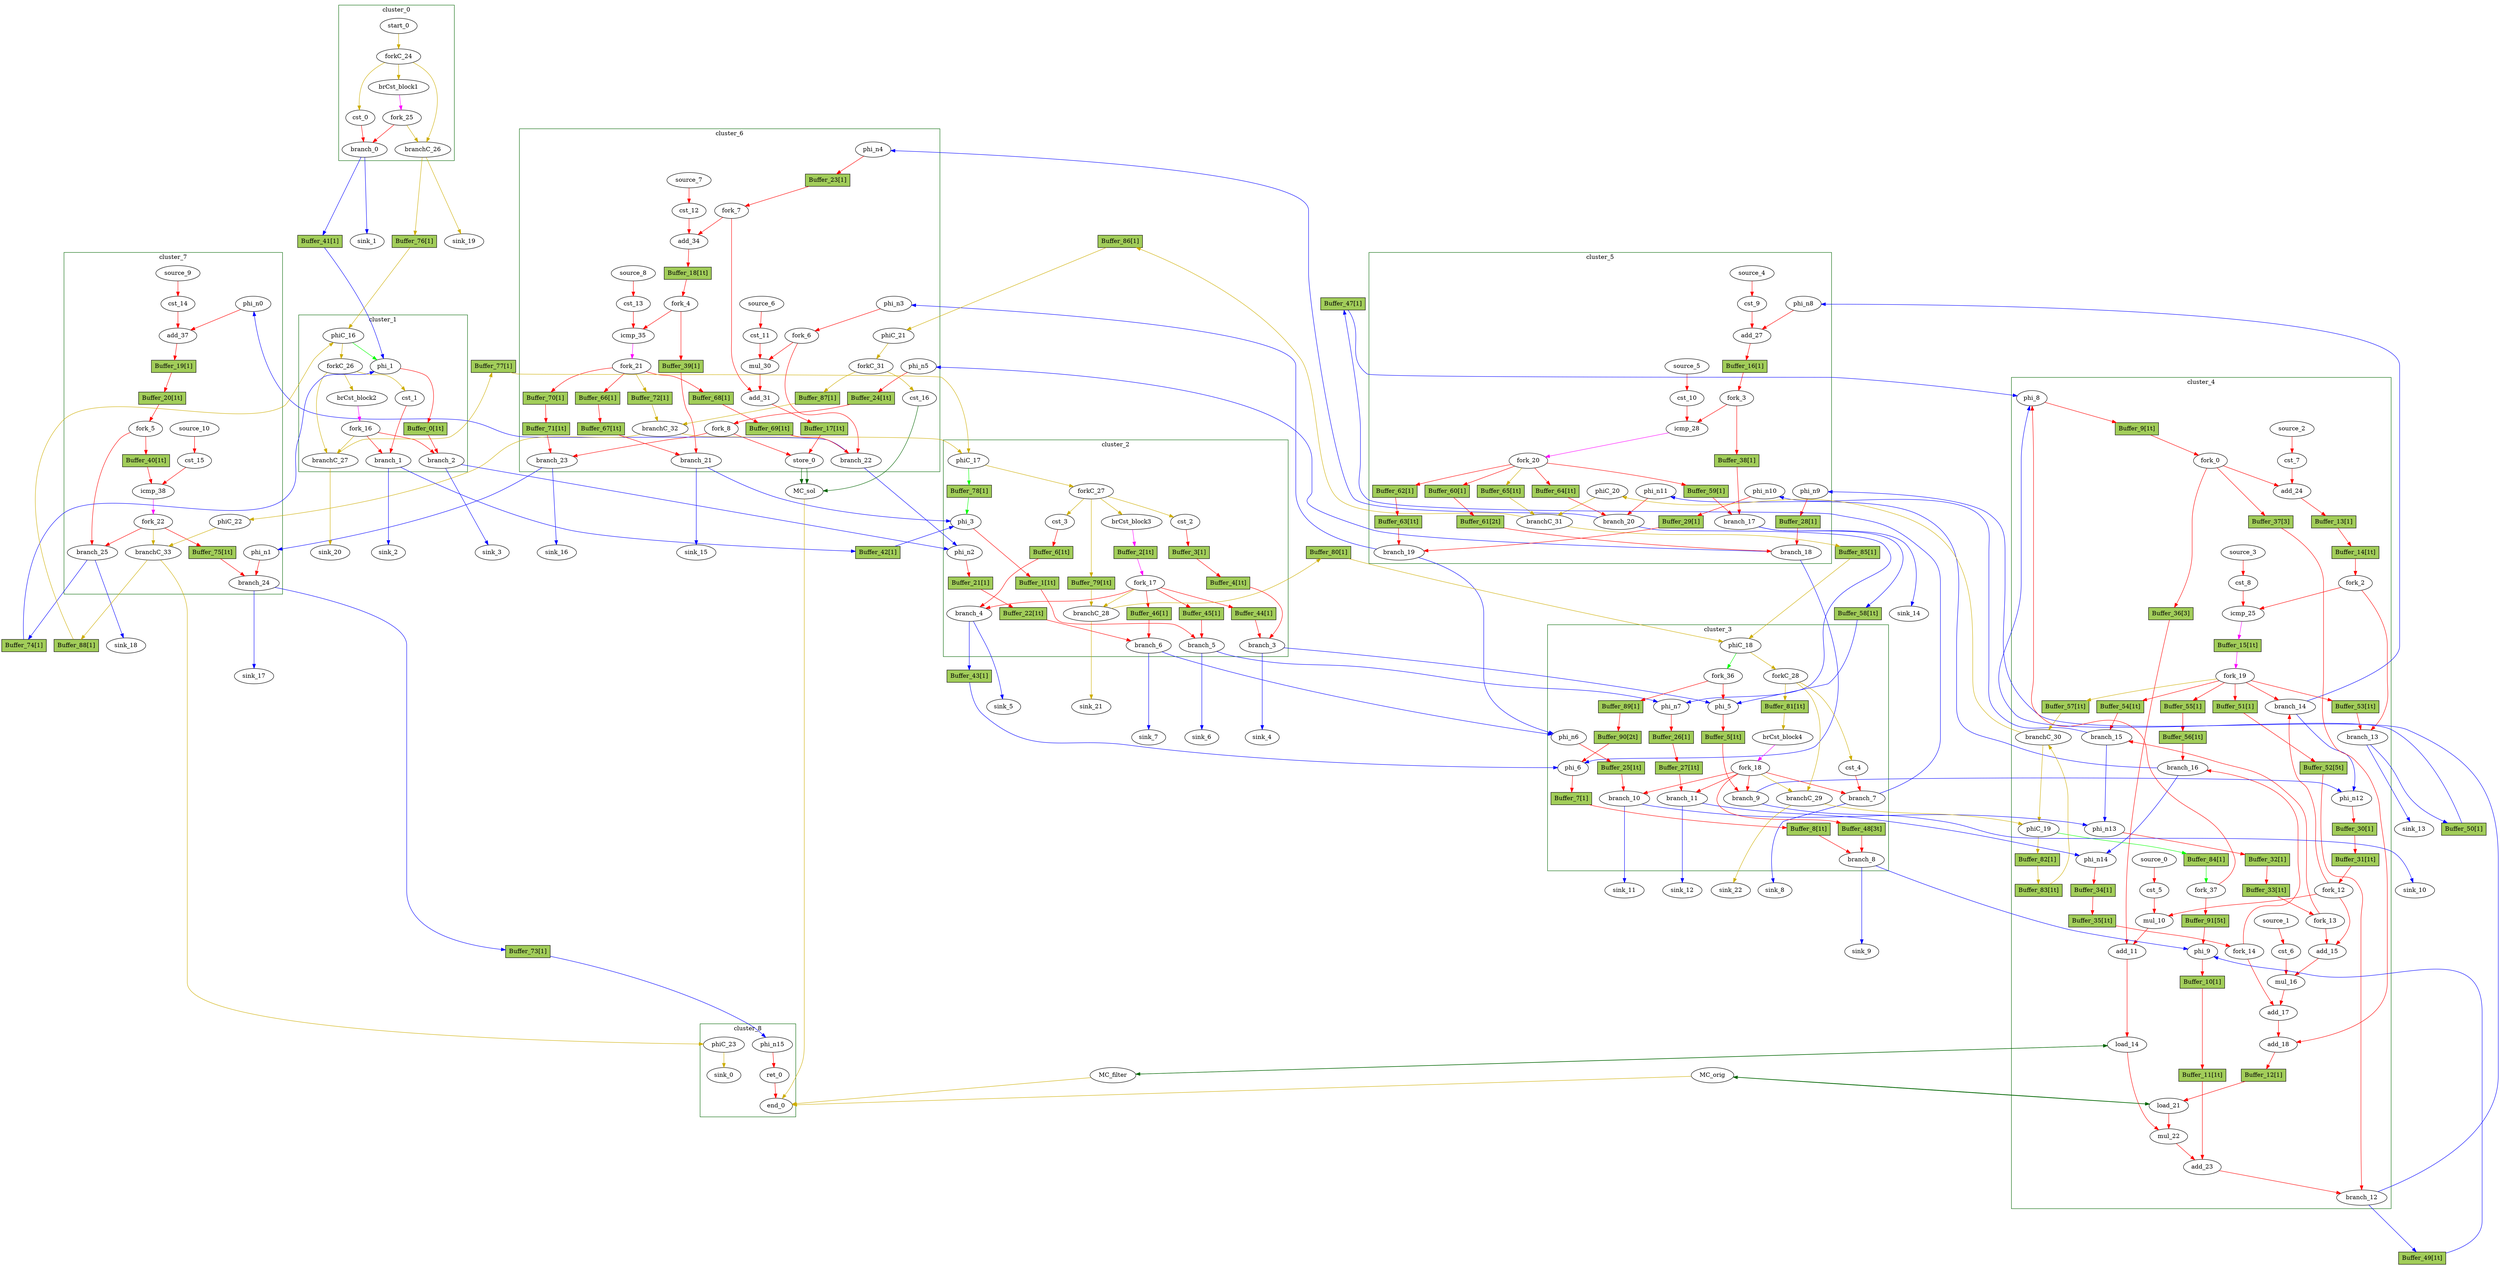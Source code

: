 Digraph G {
	splines=spline;
	subgraph cluster_cluster_4 {
	color = "darkgreen";
label = "cluster_4";
		"phi_8" [type="Mux", in="in1?:1 in2:3 in3:3 ", out="out1:3", bbID=5, delay=1.397];
		"phi_9" [type="Mux", in="in1?:1 in2:32 in3:32 ", out="out1:32", bbID=5, delay=1.397];
		"cst_5" [type="Constant", in="in1:2", out="out1:2", bbID=5, value="0x00000003"];
		"mul_10" [type="Operator", in="in1:5 in2:5 ", out="out1:5 ", bbID=5, II=1, delay=0.0, latency=4, op="mul_op"];
		"add_11" [type="Operator", in="in1:6 in2:6 ", out="out1:6 ", bbID=5, II=1, delay=2.287, latency=0, op="add_op"];
		"load_14" [type="Operator", in="in1:32 in2:6 ", out="out1:32 out2:6 ", bbID=5, II=1, delay=1.412, latency=2, op="mc_load_op", portId=0];
		"add_15" [type="Operator", in="in1:6 in2:6 ", out="out1:6 ", bbID=5, II=1, delay=2.287, latency=0, op="add_op"];
		"cst_6" [type="Constant", in="in1:5", out="out1:5", bbID=5, value="0x0000001E"];
		"mul_16" [type="Operator", in="in1:11 in2:11 ", out="out1:11 ", bbID=5, II=1, delay=0.0, latency=4, op="mul_op"];
		"add_17" [type="Operator", in="in1:12 in2:12 ", out="out1:12 ", bbID=5, II=1, delay=2.287, latency=0, op="add_op"];
		"add_18" [type="Operator", in="in1:13 in2:13 ", out="out1:13 ", bbID=5, II=1, delay=2.287, latency=0, op="add_op"];
		"load_21" [type="Operator", in="in1:32 in2:13 ", out="out1:32 out2:13 ", bbID=5, II=1, delay=1.412, latency=2, op="mc_load_op", portId=0];
		"mul_22" [type="Operator", in="in1:32 in2:32 ", out="out1:32 ", bbID=5, II=1, delay=0.0, latency=4, op="mul_op"];
		"add_23" [type="Operator", in="in1:32 in2:32 ", out="out1:32 ", bbID=5, II=1, delay=2.287, latency=0, op="add_op"];
		"cst_7" [type="Constant", in="in1:1", out="out1:1", bbID=5, value="0x00000001"];
		"add_24" [type="Operator", in="in1:3 in2:3 ", out="out1:3 ", bbID=5, II=1, delay=2.287, latency=0, op="add_op"];
		"cst_8" [type="Constant", in="in1:2", out="out1:2", bbID=5, value="0x00000003"];
		"icmp_25" [type="Operator", in="in1:3 in2:3 ", out="out1:1 ", bbID=5, II=1, delay=1.907, latency=0, op="icmp_ult_op"];
		"phi_n12" [type="Merge", in="in1:3 in2:3 ", out="out1:3", bbID=5, delay=1.397];
		"phi_n13" [type="Merge", in="in1:5 in2:5 ", out="out1:5", bbID=5, delay=1.397];
		"phi_n14" [type="Merge", in="in1:5 in2:5 ", out="out1:5", bbID=5, delay=1.397];
		"fork_0" [type="Fork", in="in1:3", out="out1:3 out2:3 out3:3 ", bbID=5];
		"fork_2" [type="Fork", in="in1:3", out="out1:3 out2:3 ", bbID=5];
		"fork_12" [type="Fork", in="in1:3", out="out1:3 out2:3 out3:3 ", bbID=5];
		"fork_13" [type="Fork", in="in1:5", out="out1:5 out2:5 ", bbID=5];
		"fork_14" [type="Fork", in="in1:5", out="out1:5 out2:5 ", bbID=5];
		"branch_12" [type="Branch", in="in1:32 in2?:1", out="out1+:32 out2-:32", bbID=5];
		"branch_13" [type="Branch", in="in1:3 in2?:1", out="out1+:3 out2-:3", bbID=5];
		"branch_14" [type="Branch", in="in1:3 in2?:1", out="out1+:3 out2-:3", bbID=5];
		"branch_15" [type="Branch", in="in1:5 in2?:1", out="out1+:5 out2-:5", bbID=5];
		"branch_16" [type="Branch", in="in1:5 in2?:1", out="out1+:5 out2-:5", bbID=5];
		"fork_19" [type="Fork", in="in1:1", out="out1:1 out2:1 out3:1 out4:1 out5:1 out6:1 ", bbID=5];
		"phiC_19" [type="CntrlMerge", in="in1:0 in2:0 ", out="out1:0 out2?:1", bbID=5, delay=0.0];
		"branchC_30" [type="Branch", in="in1:0 in2?:1", out="out1+:0 out2-:0", bbID=5];
		"source_0" [type="Source", out="out1:2", bbID=5];
		"source_1" [type="Source", out="out1:5", bbID=5];
		"source_2" [type="Source", out="out1:1", bbID=5];
		"source_3" [type="Source", out="out1:2", bbID=5];
		"fork_37" [type="Fork", in="in1:1", out="out1:1 out2:1 ", bbID=5];
		"Buffer_9" [type="Buffer", in="in1:32", out="out1:32", bbID=3, slots=1, transparent=true, label="Buffer_9[1t]", shape="box", style="filled", fillcolor="darkolivegreen3", height=0.4];
		"Buffer_10" [type="Buffer", in="in1:32", out="out1:32", bbID=3, slots=1, transparent=false, label="Buffer_10[1]", shape="box", style="filled", fillcolor="darkolivegreen3", height=0.4];
		"Buffer_11" [type="Buffer", in="in1:32", out="out1:32", bbID=3, slots=1, transparent=true, label="Buffer_11[1t]", shape="box", style="filled", fillcolor="darkolivegreen3", height=0.4];
		"Buffer_12" [type="Buffer", in="in1:32", out="out1:32", bbID=3, slots=1, transparent=false, label="Buffer_12[1]", shape="box", style="filled", fillcolor="darkolivegreen3", height=0.4];
		"Buffer_13" [type="Buffer", in="in1:32", out="out1:32", bbID=3, slots=1, transparent=false, label="Buffer_13[1]", shape="box", style="filled", fillcolor="darkolivegreen3", height=0.4];
		"Buffer_14" [type="Buffer", in="in1:32", out="out1:32", bbID=3, slots=1, transparent=true, label="Buffer_14[1t]", shape="box", style="filled", fillcolor="darkolivegreen3", height=0.4];
		"Buffer_15" [type="Buffer", in="in1:32", out="out1:32", bbID=3, slots=1, transparent=true, label="Buffer_15[1t]", shape="box", style="filled", fillcolor="darkolivegreen3", height=0.4];
		"Buffer_30" [type="Buffer", in="in1:32", out="out1:32", bbID=3, slots=1, transparent=false, label="Buffer_30[1]", shape="box", style="filled", fillcolor="darkolivegreen3", height=0.4];
		"Buffer_31" [type="Buffer", in="in1:32", out="out1:32", bbID=3, slots=1, transparent=true, label="Buffer_31[1t]", shape="box", style="filled", fillcolor="darkolivegreen3", height=0.4];
		"Buffer_32" [type="Buffer", in="in1:32", out="out1:32", bbID=3, slots=1, transparent=false, label="Buffer_32[1]", shape="box", style="filled", fillcolor="darkolivegreen3", height=0.4];
		"Buffer_33" [type="Buffer", in="in1:32", out="out1:32", bbID=3, slots=1, transparent=true, label="Buffer_33[1t]", shape="box", style="filled", fillcolor="darkolivegreen3", height=0.4];
		"Buffer_34" [type="Buffer", in="in1:32", out="out1:32", bbID=3, slots=1, transparent=false, label="Buffer_34[1]", shape="box", style="filled", fillcolor="darkolivegreen3", height=0.4];
		"Buffer_35" [type="Buffer", in="in1:32", out="out1:32", bbID=3, slots=1, transparent=true, label="Buffer_35[1t]", shape="box", style="filled", fillcolor="darkolivegreen3", height=0.4];
		"Buffer_36" [type="Buffer", in="in1:32", out="out1:32", bbID=3, slots=3, transparent=false, label="Buffer_36[3]", shape="box", style="filled", fillcolor="darkolivegreen3", height=0.4];
		"Buffer_37" [type="Buffer", in="in1:32", out="out1:32", bbID=3, slots=3, transparent=false, label="Buffer_37[3]", shape="box", style="filled", fillcolor="darkolivegreen3", height=0.4];
		"Buffer_51" [type="Buffer", in="in1:32", out="out1:32", bbID=3, slots=1, transparent=false, label="Buffer_51[1]", shape="box", style="filled", fillcolor="darkolivegreen3", height=0.4];
		"Buffer_52" [type="Buffer", in="in1:32", out="out1:32", bbID=3, slots=5, transparent=true, label="Buffer_52[5t]", shape="box", style="filled", fillcolor="darkolivegreen3", height=0.4];
		"Buffer_53" [type="Buffer", in="in1:32", out="out1:32", bbID=3, slots=1, transparent=true, label="Buffer_53[1t]", shape="box", style="filled", fillcolor="darkolivegreen3", height=0.4];
		"Buffer_54" [type="Buffer", in="in1:32", out="out1:32", bbID=3, slots=1, transparent=true, label="Buffer_54[1t]", shape="box", style="filled", fillcolor="darkolivegreen3", height=0.4];
		"Buffer_55" [type="Buffer", in="in1:32", out="out1:32", bbID=3, slots=1, transparent=false, label="Buffer_55[1]", shape="box", style="filled", fillcolor="darkolivegreen3", height=0.4];
		"Buffer_56" [type="Buffer", in="in1:32", out="out1:32", bbID=3, slots=1, transparent=true, label="Buffer_56[1t]", shape="box", style="filled", fillcolor="darkolivegreen3", height=0.4];
		"Buffer_57" [type="Buffer", in="in1:32", out="out1:32", bbID=3, slots=1, transparent=true, label="Buffer_57[1t]", shape="box", style="filled", fillcolor="darkolivegreen3", height=0.4];
		"Buffer_82" [type="Buffer", in="in1:32", out="out1:32", bbID=3, slots=1, transparent=false, label="Buffer_82[1]", shape="box", style="filled", fillcolor="darkolivegreen3", height=0.4];
		"Buffer_83" [type="Buffer", in="in1:32", out="out1:32", bbID=3, slots=1, transparent=true, label="Buffer_83[1t]", shape="box", style="filled", fillcolor="darkolivegreen3", height=0.4];
		"Buffer_84" [type="Buffer", in="in1:32", out="out1:32", bbID=3, slots=1, transparent=false, label="Buffer_84[1]", shape="box", style="filled", fillcolor="darkolivegreen3", height=0.4];
		"Buffer_91" [type="Buffer", in="in1:32", out="out1:32", bbID=3, slots=5, transparent=true, label="Buffer_91[5t]", shape="box", style="filled", fillcolor="darkolivegreen3", height=0.4];
	}
	subgraph cluster_cluster_6 {
	color = "darkgreen";
label = "cluster_6";
		"cst_11" [type="Constant", in="in1:5", out="out1:5", bbID=7, value="0x0000001E"];
		"mul_30" [type="Operator", in="in1:10 in2:10 ", out="out1:10 ", bbID=7, II=1, delay=0.0, latency=4, op="mul_op"];
		"add_31" [type="Operator", in="in1:11 in2:11 ", out="out1:11 ", bbID=7, II=1, delay=2.287, latency=0, op="add_op"];
		"store_0" [type="Operator", in="in1:32 in2:11 ", out="out1:32 out2:11 ", bbID=7, II=1, delay=0.672, latency=0, op="mc_store_op", portId=0];
		"cst_12" [type="Constant", in="in1:1", out="out1:1", bbID=7, value="0x00000001"];
		"add_34" [type="Operator", in="in1:5 in2:5 ", out="out1:5 ", bbID=7, II=1, delay=2.287, latency=0, op="add_op"];
		"cst_13" [type="Constant", in="in1:5", out="out1:5", bbID=7, value="0x0000001C"];
		"icmp_35" [type="Operator", in="in1:5 in2:5 ", out="out1:1 ", bbID=7, II=1, delay=1.907, latency=0, op="icmp_ult_op"];
		"phi_n3" [type="Merge", in="in1:5 ", out="out1:5", bbID=7, delay=0.0];
		"phi_n4" [type="Merge", in="in1:5 ", out="out1:5", bbID=7, delay=0.0];
		"phi_n5" [type="Merge", in="in1:32 ", out="out1:32", bbID=7, delay=0.0];
		"fork_4" [type="Fork", in="in1:5", out="out1:5 out2:5 ", bbID=7];
		"fork_6" [type="Fork", in="in1:5", out="out1:5 out2:5 ", bbID=7];
		"fork_7" [type="Fork", in="in1:5", out="out1:5 out2:5 ", bbID=7];
		"fork_8" [type="Fork", in="in1:32", out="out1:32 out2:32 ", bbID=7];
		"branch_21" [type="Branch", in="in1:5 in2?:1", out="out1+:5 out2-:5", bbID=7];
		"branch_22" [type="Branch", in="in1:5 in2?:1", out="out1+:5 out2-:5", bbID=7];
		"branch_23" [type="Branch", in="in1:32 in2?:1", out="out1+:32 out2-:32", bbID=7];
		"fork_21" [type="Fork", in="in1:1", out="out1:1 out2:1 out3:1 out4:1 ", bbID=7];
		"cst_16" [type="Constant", in="in1:1", out="out1:1", bbID=7, value="0x00000001"];
		"phiC_21" [type="Merge", in="in1:0 ", out="out1:0", bbID=7, delay=0.0];
		"forkC_31" [type="Fork", in="in1:0", out="out1:0 out2:0 ", bbID=7];
		"branchC_32" [type="Branch", in="in1:0 in2?:1", out="out1+:0 out2-:0", bbID=7];
		"source_6" [type="Source", out="out1:5", bbID=7];
		"source_7" [type="Source", out="out1:1", bbID=7];
		"source_8" [type="Source", out="out1:5", bbID=7];
		"Buffer_17" [type="Buffer", in="in1:32", out="out1:32", bbID=3, slots=1, transparent=true, label="Buffer_17[1t]", shape="box", style="filled", fillcolor="darkolivegreen3", height=0.4];
		"Buffer_18" [type="Buffer", in="in1:32", out="out1:32", bbID=3, slots=1, transparent=true, label="Buffer_18[1t]", shape="box", style="filled", fillcolor="darkolivegreen3", height=0.4];
		"Buffer_23" [type="Buffer", in="in1:32", out="out1:32", bbID=3, slots=1, transparent=false, label="Buffer_23[1]", shape="box", style="filled", fillcolor="darkolivegreen3", height=0.4];
		"Buffer_24" [type="Buffer", in="in1:32", out="out1:32", bbID=3, slots=1, transparent=true, label="Buffer_24[1t]", shape="box", style="filled", fillcolor="darkolivegreen3", height=0.4];
		"Buffer_39" [type="Buffer", in="in1:32", out="out1:32", bbID=3, slots=1, transparent=false, label="Buffer_39[1]", shape="box", style="filled", fillcolor="darkolivegreen3", height=0.4];
		"Buffer_66" [type="Buffer", in="in1:32", out="out1:32", bbID=3, slots=1, transparent=false, label="Buffer_66[1]", shape="box", style="filled", fillcolor="darkolivegreen3", height=0.4];
		"Buffer_67" [type="Buffer", in="in1:32", out="out1:32", bbID=3, slots=1, transparent=true, label="Buffer_67[1t]", shape="box", style="filled", fillcolor="darkolivegreen3", height=0.4];
		"Buffer_68" [type="Buffer", in="in1:32", out="out1:32", bbID=3, slots=1, transparent=false, label="Buffer_68[1]", shape="box", style="filled", fillcolor="darkolivegreen3", height=0.4];
		"Buffer_69" [type="Buffer", in="in1:32", out="out1:32", bbID=3, slots=1, transparent=true, label="Buffer_69[1t]", shape="box", style="filled", fillcolor="darkolivegreen3", height=0.4];
		"Buffer_70" [type="Buffer", in="in1:32", out="out1:32", bbID=3, slots=1, transparent=false, label="Buffer_70[1]", shape="box", style="filled", fillcolor="darkolivegreen3", height=0.4];
		"Buffer_71" [type="Buffer", in="in1:32", out="out1:32", bbID=3, slots=1, transparent=true, label="Buffer_71[1t]", shape="box", style="filled", fillcolor="darkolivegreen3", height=0.4];
		"Buffer_72" [type="Buffer", in="in1:32", out="out1:32", bbID=3, slots=1, transparent=false, label="Buffer_72[1]", shape="box", style="filled", fillcolor="darkolivegreen3", height=0.4];
		"Buffer_87" [type="Buffer", in="in1:32", out="out1:32", bbID=3, slots=1, transparent=false, label="Buffer_87[1]", shape="box", style="filled", fillcolor="darkolivegreen3", height=0.4];
	}
	subgraph cluster_cluster_7 {
	color = "darkgreen";
label = "cluster_7";
		"cst_14" [type="Constant", in="in1:1", out="out1:1", bbID=8, value="0x00000001"];
		"add_37" [type="Operator", in="in1:5 in2:5 ", out="out1:5 ", bbID=8, II=1, delay=2.287, latency=0, op="add_op"];
		"cst_15" [type="Constant", in="in1:5", out="out1:5", bbID=8, value="0x0000001C"];
		"icmp_38" [type="Operator", in="in1:5 in2:5 ", out="out1:1 ", bbID=8, II=1, delay=1.907, latency=0, op="icmp_ult_op"];
		"phi_n0" [type="Merge", in="in1:5 ", out="out1:5", bbID=8, delay=0.0];
		"phi_n1" [type="Merge", in="in1:32 ", out="out1:32", bbID=8, delay=0.0];
		"fork_5" [type="Fork", in="in1:5", out="out1:5 out2:5 ", bbID=8];
		"branch_24" [type="Branch", in="in1:32 in2?:1", out="out1+:32 out2-:32", bbID=8];
		"branch_25" [type="Branch", in="in1:5 in2?:1", out="out1+:5 out2-:5", bbID=8];
		"fork_22" [type="Fork", in="in1:1", out="out1:1 out2:1 out3:1 ", bbID=8];
		"phiC_22" [type="Merge", in="in1:0 ", out="out1:0", bbID=8, delay=0.0];
		"branchC_33" [type="Branch", in="in1:0 in2?:1", out="out1+:0 out2-:0", bbID=8];
		"source_9" [type="Source", out="out1:1", bbID=8];
		"source_10" [type="Source", out="out1:5", bbID=8];
		"Buffer_19" [type="Buffer", in="in1:32", out="out1:32", bbID=3, slots=1, transparent=false, label="Buffer_19[1]", shape="box", style="filled", fillcolor="darkolivegreen3", height=0.4];
		"Buffer_20" [type="Buffer", in="in1:32", out="out1:32", bbID=3, slots=1, transparent=true, label="Buffer_20[1t]", shape="box", style="filled", fillcolor="darkolivegreen3", height=0.4];
		"Buffer_40" [type="Buffer", in="in1:32", out="out1:32", bbID=3, slots=1, transparent=true, label="Buffer_40[1t]", shape="box", style="filled", fillcolor="darkolivegreen3", height=0.4];
		"Buffer_75" [type="Buffer", in="in1:32", out="out1:32", bbID=3, slots=1, transparent=true, label="Buffer_75[1t]", shape="box", style="filled", fillcolor="darkolivegreen3", height=0.4];
	}
	subgraph cluster_cluster_0 {
	color = "darkgreen";
label = "cluster_0";
		"brCst_block1" [type="Constant", in="in1:1", out="out1:1", bbID=1, value="0x1"];
		"cst_0" [type="Constant", in="in1:1", out="out1:1", bbID=1, value="0x00000000"];
		"branch_0" [type="Branch", in="in1:1 in2?:1", out="out1+:1 out2-:1", bbID=1];
		"start_0" [type="Entry", in="in1:0", out="out1:0", bbID=1, control="true"];
		"forkC_24" [type="Fork", in="in1:0", out="out1:0 out2:0 out3:0 ", bbID=1];
		"branchC_26" [type="Branch", in="in1:0 in2?:1", out="out1+:0 out2-:0", bbID=1];
		"fork_25" [type="Fork", in="in1:1", out="out1:1 out2:1 ", bbID=1];
	}
	subgraph cluster_cluster_8 {
	color = "darkgreen";
label = "cluster_8";
		"ret_0" [type="Operator", in="in1:32 ", out="out1:32 ", bbID=9, II=1, delay=0.0, latency=0, op="ret_op"];
		"phi_n15" [type="Merge", in="in1:32 ", out="out1:32", bbID=9, delay=0.0];
		"end_0" [type="Exit", in="in1:0*e in2:0*e in3:0*e in4:32 ", out="out1:32", bbID=0];
		"phiC_23" [type="Merge", in="in1:0 ", out="out1:0", bbID=9, delay=0.0];
		"sink_0" [type="Sink", in="in1:0", bbID=0];
	}
	subgraph cluster_cluster_2 {
	color = "darkgreen";
label = "cluster_2";
		"phi_3" [type="Mux", in="in1?:1 in2:5 in3:5 ", out="out1:5", bbID=3, delay=1.397];
		"brCst_block3" [type="Constant", in="in1:1", out="out1:1", bbID=3, value="0x1"];
		"cst_2" [type="Constant", in="in1:1", out="out1:1", bbID=3, value="0x00000000"];
		"cst_3" [type="Constant", in="in1:1", out="out1:1", bbID=3, value="0x00000000"];
		"phi_n2" [type="Merge", in="in1:5 in2:5 ", out="out1:5", bbID=3, delay=1.397];
		"branch_3" [type="Branch", in="in1:1 in2?:1", out="out1+:1 out2-:1", bbID=3];
		"branch_4" [type="Branch", in="in1:1 in2?:1", out="out1+:1 out2-:1", bbID=3];
		"branch_5" [type="Branch", in="in1:5 in2?:1", out="out1+:5 out2-:5", bbID=3];
		"branch_6" [type="Branch", in="in1:5 in2?:1", out="out1+:5 out2-:5", bbID=3];
		"fork_17" [type="Fork", in="in1:1", out="out1:1 out2:1 out3:1 out4:1 out5:1 ", bbID=3];
		"phiC_17" [type="CntrlMerge", in="in1:0 in2:0 ", out="out1:0 out2?:1", bbID=3, delay=0.0];
		"forkC_27" [type="Fork", in="in1:0", out="out1:0 out2:0 out3:0 out4:0 ", bbID=3];
		"branchC_28" [type="Branch", in="in1:0 in2?:1", out="out1+:0 out2-:0", bbID=3];
		"Buffer_1" [type="Buffer", in="in1:32", out="out1:32", bbID=3, slots=1, transparent=true, label="Buffer_1[1t]", shape="box", style="filled", fillcolor="darkolivegreen3", height=0.4];
		"Buffer_2" [type="Buffer", in="in1:32", out="out1:32", bbID=3, slots=1, transparent=true, label="Buffer_2[1t]", shape="box", style="filled", fillcolor="darkolivegreen3", height=0.4];
		"Buffer_3" [type="Buffer", in="in1:32", out="out1:32", bbID=3, slots=1, transparent=false, label="Buffer_3[1]", shape="box", style="filled", fillcolor="darkolivegreen3", height=0.4];
		"Buffer_4" [type="Buffer", in="in1:32", out="out1:32", bbID=3, slots=1, transparent=true, label="Buffer_4[1t]", shape="box", style="filled", fillcolor="darkolivegreen3", height=0.4];
		"Buffer_6" [type="Buffer", in="in1:32", out="out1:32", bbID=3, slots=1, transparent=true, label="Buffer_6[1t]", shape="box", style="filled", fillcolor="darkolivegreen3", height=0.4];
		"Buffer_21" [type="Buffer", in="in1:32", out="out1:32", bbID=3, slots=1, transparent=false, label="Buffer_21[1]", shape="box", style="filled", fillcolor="darkolivegreen3", height=0.4];
		"Buffer_22" [type="Buffer", in="in1:32", out="out1:32", bbID=3, slots=1, transparent=true, label="Buffer_22[1t]", shape="box", style="filled", fillcolor="darkolivegreen3", height=0.4];
		"Buffer_44" [type="Buffer", in="in1:32", out="out1:32", bbID=3, slots=1, transparent=false, label="Buffer_44[1]", shape="box", style="filled", fillcolor="darkolivegreen3", height=0.4];
		"Buffer_45" [type="Buffer", in="in1:32", out="out1:32", bbID=3, slots=1, transparent=false, label="Buffer_45[1]", shape="box", style="filled", fillcolor="darkolivegreen3", height=0.4];
		"Buffer_46" [type="Buffer", in="in1:32", out="out1:32", bbID=3, slots=1, transparent=false, label="Buffer_46[1]", shape="box", style="filled", fillcolor="darkolivegreen3", height=0.4];
		"Buffer_78" [type="Buffer", in="in1:32", out="out1:32", bbID=3, slots=1, transparent=false, label="Buffer_78[1]", shape="box", style="filled", fillcolor="darkolivegreen3", height=0.4];
		"Buffer_79" [type="Buffer", in="in1:32", out="out1:32", bbID=3, slots=1, transparent=true, label="Buffer_79[1t]", shape="box", style="filled", fillcolor="darkolivegreen3", height=0.4];
	}
	subgraph cluster_cluster_1 {
	color = "darkgreen";
label = "cluster_1";
		"phi_1" [type="Mux", in="in1?:1 in2:5 in3:5 ", out="out1:5", bbID=2, delay=1.397];
		"brCst_block2" [type="Constant", in="in1:1", out="out1:1", bbID=2, value="0x1"];
		"cst_1" [type="Constant", in="in1:1", out="out1:1", bbID=2, value="0x00000000"];
		"branch_1" [type="Branch", in="in1:1 in2?:1", out="out1+:1 out2-:1", bbID=2];
		"branch_2" [type="Branch", in="in1:5 in2?:1", out="out1+:5 out2-:5", bbID=2];
		"fork_16" [type="Fork", in="in1:1", out="out1:1 out2:1 out3:1 ", bbID=2];
		"phiC_16" [type="CntrlMerge", in="in1:0 in2:0 ", out="out1:0 out2?:1", bbID=2, delay=0.0];
		"forkC_26" [type="Fork", in="in1:0", out="out1:0 out2:0 out3:0 ", bbID=2];
		"branchC_27" [type="Branch", in="in1:0 in2?:1", out="out1+:0 out2-:0", bbID=2];
		"Buffer_0" [type="Buffer", in="in1:32", out="out1:32", bbID=3, slots=1, transparent=true, label="Buffer_0[1t]", shape="box", style="filled", fillcolor="darkolivegreen3", height=0.4];
	}
	subgraph cluster_cluster_5 {
	color = "darkgreen";
label = "cluster_5";
		"cst_9" [type="Constant", in="in1:1", out="out1:1", bbID=6, value="0x00000001"];
		"add_27" [type="Operator", in="in1:3 in2:3 ", out="out1:3 ", bbID=6, II=1, delay=2.287, latency=0, op="add_op"];
		"cst_10" [type="Constant", in="in1:2", out="out1:2", bbID=6, value="0x00000003"];
		"icmp_28" [type="Operator", in="in1:3 in2:3 ", out="out1:1 ", bbID=6, II=1, delay=1.907, latency=0, op="icmp_ult_op"];
		"phi_n8" [type="Merge", in="in1:3 ", out="out1:3", bbID=6, delay=0.0];
		"phi_n9" [type="Merge", in="in1:32 ", out="out1:32", bbID=6, delay=0.0];
		"phi_n10" [type="Merge", in="in1:5 ", out="out1:5", bbID=6, delay=0.0];
		"phi_n11" [type="Merge", in="in1:5 ", out="out1:5", bbID=6, delay=0.0];
		"fork_3" [type="Fork", in="in1:3", out="out1:3 out2:3 ", bbID=6];
		"branch_17" [type="Branch", in="in1:3 in2?:1", out="out1+:3 out2-:3", bbID=6];
		"branch_18" [type="Branch", in="in1:32 in2?:1", out="out1+:32 out2-:32", bbID=6];
		"branch_19" [type="Branch", in="in1:5 in2?:1", out="out1+:5 out2-:5", bbID=6];
		"branch_20" [type="Branch", in="in1:5 in2?:1", out="out1+:5 out2-:5", bbID=6];
		"fork_20" [type="Fork", in="in1:1", out="out1:1 out2:1 out3:1 out4:1 out5:1 ", bbID=6];
		"phiC_20" [type="Merge", in="in1:0 ", out="out1:0", bbID=6, delay=0.0];
		"branchC_31" [type="Branch", in="in1:0 in2?:1", out="out1+:0 out2-:0", bbID=6];
		"source_4" [type="Source", out="out1:1", bbID=6];
		"source_5" [type="Source", out="out1:2", bbID=6];
		"Buffer_16" [type="Buffer", in="in1:32", out="out1:32", bbID=3, slots=1, transparent=false, label="Buffer_16[1]", shape="box", style="filled", fillcolor="darkolivegreen3", height=0.4];
		"Buffer_28" [type="Buffer", in="in1:32", out="out1:32", bbID=3, slots=1, transparent=false, label="Buffer_28[1]", shape="box", style="filled", fillcolor="darkolivegreen3", height=0.4];
		"Buffer_29" [type="Buffer", in="in1:32", out="out1:32", bbID=3, slots=1, transparent=false, label="Buffer_29[1]", shape="box", style="filled", fillcolor="darkolivegreen3", height=0.4];
		"Buffer_38" [type="Buffer", in="in1:32", out="out1:32", bbID=3, slots=1, transparent=false, label="Buffer_38[1]", shape="box", style="filled", fillcolor="darkolivegreen3", height=0.4];
		"Buffer_59" [type="Buffer", in="in1:32", out="out1:32", bbID=3, slots=1, transparent=false, label="Buffer_59[1]", shape="box", style="filled", fillcolor="darkolivegreen3", height=0.4];
		"Buffer_60" [type="Buffer", in="in1:32", out="out1:32", bbID=3, slots=1, transparent=false, label="Buffer_60[1]", shape="box", style="filled", fillcolor="darkolivegreen3", height=0.4];
		"Buffer_61" [type="Buffer", in="in1:32", out="out1:32", bbID=3, slots=2, transparent=true, label="Buffer_61[2t]", shape="box", style="filled", fillcolor="darkolivegreen3", height=0.4];
		"Buffer_62" [type="Buffer", in="in1:32", out="out1:32", bbID=3, slots=1, transparent=false, label="Buffer_62[1]", shape="box", style="filled", fillcolor="darkolivegreen3", height=0.4];
		"Buffer_63" [type="Buffer", in="in1:32", out="out1:32", bbID=3, slots=1, transparent=true, label="Buffer_63[1t]", shape="box", style="filled", fillcolor="darkolivegreen3", height=0.4];
		"Buffer_64" [type="Buffer", in="in1:32", out="out1:32", bbID=3, slots=1, transparent=true, label="Buffer_64[1t]", shape="box", style="filled", fillcolor="darkolivegreen3", height=0.4];
		"Buffer_65" [type="Buffer", in="in1:32", out="out1:32", bbID=3, slots=1, transparent=true, label="Buffer_65[1t]", shape="box", style="filled", fillcolor="darkolivegreen3", height=0.4];
	}
	subgraph cluster_cluster_3 {
	color = "darkgreen";
label = "cluster_3";
		"phi_5" [type="Mux", in="in1?:1 in2:3 in3:3 ", out="out1:3", bbID=4, delay=1.397];
		"phi_6" [type="Mux", in="in1?:1 in2:32 in3:32 ", out="out1:32", bbID=4, delay=1.397];
		"brCst_block4" [type="Constant", in="in1:1", out="out1:1", bbID=4, value="0x1"];
		"cst_4" [type="Constant", in="in1:1", out="out1:1", bbID=4, value="0x00000000"];
		"phi_n6" [type="Merge", in="in1:5 in2:5 ", out="out1:5", bbID=4, delay=1.397];
		"phi_n7" [type="Merge", in="in1:5 in2:5 ", out="out1:5", bbID=4, delay=1.397];
		"branch_7" [type="Branch", in="in1:1 in2?:1", out="out1+:1 out2-:1", bbID=4];
		"branch_8" [type="Branch", in="in1:32 in2?:1", out="out1+:32 out2-:32", bbID=4];
		"branch_9" [type="Branch", in="in1:3 in2?:1", out="out1+:3 out2-:3", bbID=4];
		"branch_10" [type="Branch", in="in1:5 in2?:1", out="out1+:5 out2-:5", bbID=4];
		"branch_11" [type="Branch", in="in1:5 in2?:1", out="out1+:5 out2-:5", bbID=4];
		"fork_18" [type="Fork", in="in1:1", out="out1:1 out2:1 out3:1 out4:1 out5:1 out6:1 ", bbID=4];
		"phiC_18" [type="CntrlMerge", in="in1:0 in2:0 ", out="out1:0 out2?:1", bbID=4, delay=0.0];
		"forkC_28" [type="Fork", in="in1:0", out="out1:0 out2:0 out3:0 ", bbID=4];
		"branchC_29" [type="Branch", in="in1:0 in2?:1", out="out1+:0 out2-:0", bbID=4];
		"fork_36" [type="Fork", in="in1:1", out="out1:1 out2:1 ", bbID=4];
		"Buffer_5" [type="Buffer", in="in1:32", out="out1:32", bbID=3, slots=1, transparent=true, label="Buffer_5[1t]", shape="box", style="filled", fillcolor="darkolivegreen3", height=0.4];
		"Buffer_7" [type="Buffer", in="in1:32", out="out1:32", bbID=3, slots=1, transparent=false, label="Buffer_7[1]", shape="box", style="filled", fillcolor="darkolivegreen3", height=0.4];
		"Buffer_8" [type="Buffer", in="in1:32", out="out1:32", bbID=3, slots=1, transparent=true, label="Buffer_8[1t]", shape="box", style="filled", fillcolor="darkolivegreen3", height=0.4];
		"Buffer_25" [type="Buffer", in="in1:32", out="out1:32", bbID=3, slots=1, transparent=true, label="Buffer_25[1t]", shape="box", style="filled", fillcolor="darkolivegreen3", height=0.4];
		"Buffer_26" [type="Buffer", in="in1:32", out="out1:32", bbID=3, slots=1, transparent=false, label="Buffer_26[1]", shape="box", style="filled", fillcolor="darkolivegreen3", height=0.4];
		"Buffer_27" [type="Buffer", in="in1:32", out="out1:32", bbID=3, slots=1, transparent=true, label="Buffer_27[1t]", shape="box", style="filled", fillcolor="darkolivegreen3", height=0.4];
		"Buffer_48" [type="Buffer", in="in1:32", out="out1:32", bbID=3, slots=3, transparent=true, label="Buffer_48[3t]", shape="box", style="filled", fillcolor="darkolivegreen3", height=0.4];
		"Buffer_81" [type="Buffer", in="in1:32", out="out1:32", bbID=3, slots=1, transparent=true, label="Buffer_81[1t]", shape="box", style="filled", fillcolor="darkolivegreen3", height=0.4];
		"Buffer_89" [type="Buffer", in="in1:32", out="out1:32", bbID=3, slots=1, transparent=false, label="Buffer_89[1]", shape="box", style="filled", fillcolor="darkolivegreen3", height=0.4];
		"Buffer_90" [type="Buffer", in="in1:32", out="out1:32", bbID=3, slots=2, transparent=true, label="Buffer_90[2t]", shape="box", style="filled", fillcolor="darkolivegreen3", height=0.4];
	}
		"MC_filter" [type="MC", in="in1:6*l0a ", out="out1:32*l0d out2:0*e ", bbID=0, bbcount=0, ldcount=1, memory="filter", stcount=0];
		"MC_orig" [type="MC", in="in1:13*l0a ", out="out1:32*l0d out2:0*e ", bbID=0, bbcount=0, ldcount=1, memory="orig", stcount=0];
		"MC_sol" [type="MC", in="in1:32*c0 in2:11*s0a in3:32*s0d ", out="out1:0*e ", bbID=0, bbcount=1, ldcount=0, memory="sol", stcount=1];
		"sink_1" [type="Sink", in="in1:1", bbID=0];
		"sink_2" [type="Sink", in="in1:1", bbID=0];
		"sink_3" [type="Sink", in="in1:5", bbID=0];
		"sink_4" [type="Sink", in="in1:1", bbID=0];
		"sink_5" [type="Sink", in="in1:1", bbID=0];
		"sink_6" [type="Sink", in="in1:5", bbID=0];
		"sink_7" [type="Sink", in="in1:5", bbID=0];
		"sink_8" [type="Sink", in="in1:1", bbID=0];
		"sink_9" [type="Sink", in="in1:32", bbID=0];
		"sink_10" [type="Sink", in="in1:3", bbID=0];
		"sink_11" [type="Sink", in="in1:5", bbID=0];
		"sink_12" [type="Sink", in="in1:5", bbID=0];
		"sink_13" [type="Sink", in="in1:3", bbID=0];
		"sink_14" [type="Sink", in="in1:3", bbID=0];
		"sink_15" [type="Sink", in="in1:5", bbID=0];
		"sink_16" [type="Sink", in="in1:32", bbID=0];
		"sink_17" [type="Sink", in="in1:32", bbID=0];
		"sink_18" [type="Sink", in="in1:5", bbID=0];
		"sink_19" [type="Sink", in="in1:0", bbID=0];
		"sink_20" [type="Sink", in="in1:0", bbID=0];
		"sink_21" [type="Sink", in="in1:0", bbID=0];
		"sink_22" [type="Sink", in="in1:0", bbID=0];
		"Buffer_41" [type="Buffer", in="in1:32", out="out1:32", bbID=3, slots=1, transparent=false, label="Buffer_41[1]", shape="box", style="filled", fillcolor="darkolivegreen3", height=0.4];
		"Buffer_42" [type="Buffer", in="in1:32", out="out1:32", bbID=3, slots=1, transparent=false, label="Buffer_42[1]", shape="box", style="filled", fillcolor="darkolivegreen3", height=0.4];
		"Buffer_43" [type="Buffer", in="in1:32", out="out1:32", bbID=3, slots=1, transparent=false, label="Buffer_43[1]", shape="box", style="filled", fillcolor="darkolivegreen3", height=0.4];
		"Buffer_47" [type="Buffer", in="in1:32", out="out1:32", bbID=3, slots=1, transparent=false, label="Buffer_47[1]", shape="box", style="filled", fillcolor="darkolivegreen3", height=0.4];
		"Buffer_49" [type="Buffer", in="in1:32", out="out1:32", bbID=3, slots=1, transparent=true, label="Buffer_49[1t]", shape="box", style="filled", fillcolor="darkolivegreen3", height=0.4];
		"Buffer_50" [type="Buffer", in="in1:32", out="out1:32", bbID=3, slots=1, transparent=false, label="Buffer_50[1]", shape="box", style="filled", fillcolor="darkolivegreen3", height=0.4];
		"Buffer_58" [type="Buffer", in="in1:32", out="out1:32", bbID=3, slots=1, transparent=true, label="Buffer_58[1t]", shape="box", style="filled", fillcolor="darkolivegreen3", height=0.4];
		"Buffer_73" [type="Buffer", in="in1:32", out="out1:32", bbID=3, slots=1, transparent=false, label="Buffer_73[1]", shape="box", style="filled", fillcolor="darkolivegreen3", height=0.4];
		"Buffer_74" [type="Buffer", in="in1:32", out="out1:32", bbID=3, slots=1, transparent=false, label="Buffer_74[1]", shape="box", style="filled", fillcolor="darkolivegreen3", height=0.4];
		"Buffer_76" [type="Buffer", in="in1:32", out="out1:32", bbID=3, slots=1, transparent=false, label="Buffer_76[1]", shape="box", style="filled", fillcolor="darkolivegreen3", height=0.4];
		"Buffer_77" [type="Buffer", in="in1:32", out="out1:32", bbID=3, slots=1, transparent=false, label="Buffer_77[1]", shape="box", style="filled", fillcolor="darkolivegreen3", height=0.4];
		"Buffer_80" [type="Buffer", in="in1:32", out="out1:32", bbID=3, slots=1, transparent=false, label="Buffer_80[1]", shape="box", style="filled", fillcolor="darkolivegreen3", height=0.4];
		"Buffer_85" [type="Buffer", in="in1:32", out="out1:32", bbID=3, slots=1, transparent=false, label="Buffer_85[1]", shape="box", style="filled", fillcolor="darkolivegreen3", height=0.4];
		"Buffer_86" [type="Buffer", in="in1:32", out="out1:32", bbID=3, slots=1, transparent=false, label="Buffer_86[1]", shape="box", style="filled", fillcolor="darkolivegreen3", height=0.4];
		"Buffer_88" [type="Buffer", in="in1:32", out="out1:32", bbID=3, slots=1, transparent=false, label="Buffer_88[1]", shape="box", style="filled", fillcolor="darkolivegreen3", height=0.4];
		"brCst_block1" -> "fork_25" [color = "magenta", from = "out1", to = "in1"];
		"cst_0" -> "branch_0" [color = "red", from = "out1", to = "in1"];
		"phi_1" -> "Buffer_0" [color = "red", from = "out1", to = "in1"];
		"brCst_block2" -> "fork_16" [color = "magenta", from = "out1", to = "in1"];
		"cst_1" -> "branch_1" [color = "red", from = "out1", to = "in1"];
		"phi_3" -> "Buffer_1" [color = "red", from = "out1", to = "in1"];
		"brCst_block3" -> "Buffer_2" [color = "magenta", from = "out1", to = "in1"];
		"cst_2" -> "Buffer_3" [color = "red", from = "out1", to = "in1"];
		"phi_5" -> "Buffer_5" [color = "red", from = "out1", to = "in1"];
		"cst_3" -> "Buffer_6" [color = "red", from = "out1", to = "in1"];
		"phi_6" -> "Buffer_7" [color = "red", from = "out1", to = "in1"];
		"brCst_block4" -> "fork_18" [color = "magenta", from = "out1", to = "in1"];
		"cst_4" -> "branch_7" [color = "red", from = "out1", to = "in1"];
		"phi_8" -> "Buffer_9" [color = "red", from = "out1", to = "in1"];
		"phi_9" -> "Buffer_10" [color = "red", from = "out1", to = "in1"];
		"cst_5" -> "mul_10" [color = "red", from = "out1", to = "in2"];
		"mul_10" -> "add_11" [color = "red", from = "out1", to = "in1"];
		"add_11" -> "load_14" [color = "red", from = "out1", to = "in2"];
		"load_14" -> "mul_22" [color = "red", from = "out1", to = "in1"];
		"load_14" -> "MC_filter" [color = "darkgreen", mem_address = "true", from = "out2", to = "in1"];
		"add_15" -> "mul_16" [color = "red", from = "out1", to = "in1"];
		"cst_6" -> "mul_16" [color = "red", from = "out1", to = "in2"];
		"mul_16" -> "add_17" [color = "red", from = "out1", to = "in1"];
		"add_17" -> "add_18" [color = "red", from = "out1", to = "in1"];
		"add_18" -> "Buffer_12" [color = "red", from = "out1", to = "in1"];
		"load_21" -> "mul_22" [color = "red", from = "out1", to = "in2"];
		"load_21" -> "MC_orig" [color = "darkgreen", mem_address = "true", from = "out2", to = "in1"];
		"mul_22" -> "add_23" [color = "red", from = "out1", to = "in2"];
		"add_23" -> "branch_12" [color = "red", from = "out1", to = "in1"];
		"cst_7" -> "add_24" [color = "red", from = "out1", to = "in2"];
		"add_24" -> "Buffer_13" [color = "red", from = "out1", to = "in1"];
		"cst_8" -> "icmp_25" [color = "red", from = "out1", to = "in2"];
		"icmp_25" -> "Buffer_15" [color = "magenta", from = "out1", to = "in1"];
		"cst_9" -> "add_27" [color = "red", from = "out1", to = "in2"];
		"add_27" -> "Buffer_16" [color = "red", from = "out1", to = "in1"];
		"cst_10" -> "icmp_28" [color = "red", from = "out1", to = "in2"];
		"icmp_28" -> "fork_20" [color = "magenta", from = "out1", to = "in1"];
		"cst_11" -> "mul_30" [color = "red", from = "out1", to = "in2"];
		"mul_30" -> "add_31" [color = "red", from = "out1", to = "in1"];
		"add_31" -> "Buffer_17" [color = "red", from = "out1", to = "in1"];
		"store_0" -> "MC_sol" [color = "darkgreen", mem_address = "true", from = "out2", to = "in2"];
		"store_0" -> "MC_sol" [color = "darkgreen", mem_address = "false", from = "out1", to = "in3"];
		"cst_12" -> "add_34" [color = "red", from = "out1", to = "in2"];
		"add_34" -> "Buffer_18" [color = "red", from = "out1", to = "in1"];
		"cst_13" -> "icmp_35" [color = "red", from = "out1", to = "in2"];
		"icmp_35" -> "fork_21" [color = "magenta", from = "out1", to = "in1"];
		"cst_14" -> "add_37" [color = "red", from = "out1", to = "in2"];
		"add_37" -> "Buffer_19" [color = "red", from = "out1", to = "in1"];
		"cst_15" -> "icmp_38" [color = "red", from = "out1", to = "in2"];
		"icmp_38" -> "fork_22" [color = "magenta", from = "out1", to = "in1"];
		"ret_0" -> "end_0" [color = "red", from = "out1", to = "in4"];
		"phi_n0" -> "add_37" [color = "red", from = "out1", to = "in1"];
		"phi_n1" -> "branch_24" [color = "red", from = "out1", to = "in1"];
		"phi_n2" -> "Buffer_21" [color = "red", from = "out1", to = "in1"];
		"phi_n3" -> "fork_6" [color = "red", from = "out1", to = "in1"];
		"phi_n4" -> "Buffer_23" [color = "red", from = "out1", to = "in1"];
		"phi_n5" -> "Buffer_24" [color = "red", from = "out1", to = "in1"];
		"phi_n6" -> "Buffer_25" [color = "red", from = "out1", to = "in1"];
		"phi_n7" -> "Buffer_26" [color = "red", from = "out1", to = "in1"];
		"phi_n8" -> "add_27" [color = "red", from = "out1", to = "in1"];
		"phi_n9" -> "Buffer_28" [color = "red", from = "out1", to = "in1"];
		"phi_n10" -> "Buffer_29" [color = "red", from = "out1", to = "in1"];
		"phi_n11" -> "branch_20" [color = "red", from = "out1", to = "in1"];
		"phi_n12" -> "Buffer_30" [color = "red", from = "out1", to = "in1"];
		"phi_n13" -> "Buffer_32" [color = "red", from = "out1", to = "in1"];
		"phi_n14" -> "Buffer_34" [color = "red", from = "out1", to = "in1"];
		"phi_n15" -> "ret_0" [color = "red", from = "out1", to = "in1"];
		"fork_0" -> "add_24" [color = "red", from = "out3", to = "in1"];
		"fork_0" -> "Buffer_36" [color = "red", from = "out1", to = "in1"];
		"fork_0" -> "Buffer_37" [color = "red", from = "out2", to = "in1"];
		"fork_2" -> "icmp_25" [color = "red", from = "out1", to = "in1"];
		"fork_2" -> "branch_13" [color = "red", from = "out2", to = "in1"];
		"fork_3" -> "icmp_28" [color = "red", from = "out1", to = "in1"];
		"fork_3" -> "Buffer_38" [color = "red", from = "out2", to = "in1"];
		"fork_4" -> "icmp_35" [color = "red", from = "out1", to = "in1"];
		"fork_4" -> "Buffer_39" [color = "red", from = "out2", to = "in1"];
		"fork_5" -> "branch_25" [color = "red", from = "out2", to = "in1"];
		"fork_5" -> "Buffer_40" [color = "red", from = "out1", to = "in1"];
		"fork_6" -> "mul_30" [color = "red", from = "out1", to = "in1"];
		"fork_6" -> "branch_22" [color = "red", from = "out2", to = "in1"];
		"fork_7" -> "add_31" [color = "red", from = "out1", to = "in2"];
		"fork_7" -> "add_34" [color = "red", from = "out2", to = "in1"];
		"fork_8" -> "store_0" [color = "red", from = "out1", to = "in1"];
		"fork_8" -> "branch_23" [color = "red", from = "out2", to = "in1"];
		"fork_12" -> "mul_10" [color = "red", from = "out1", to = "in1"];
		"fork_12" -> "add_15" [color = "red", from = "out2", to = "in2"];
		"fork_12" -> "branch_14" [color = "red", from = "out3", to = "in1"];
		"fork_13" -> "add_15" [color = "red", from = "out1", to = "in1"];
		"fork_13" -> "branch_15" [color = "red", from = "out2", to = "in1"];
		"fork_14" -> "add_17" [color = "red", from = "out1", to = "in2"];
		"fork_14" -> "branch_16" [color = "red", from = "out2", to = "in1"];
		"branch_0" -> "sink_1" [color = "blue", from = "out2", to = "in1", minlen = 3];
		"branch_0" -> "Buffer_41" [color = "blue", from = "out1", to = "in1", minlen = 3];
		"branch_1" -> "sink_2" [color = "blue", from = "out2", to = "in1", minlen = 3];
		"branch_1" -> "Buffer_42" [color = "blue", from = "out1", to = "in1", minlen = 3];
		"branch_2" -> "phi_n2" [color = "blue", from = "out1", to = "in1", minlen = 3];
		"branch_2" -> "sink_3" [color = "blue", from = "out2", to = "in1", minlen = 3];
		"fork_16" -> "branch_1" [color = "red", from = "out2", to = "in2"];
		"fork_16" -> "branch_2" [color = "red", from = "out1", to = "in2"];
		"fork_16" -> "branchC_27" [color = "gold3", from = "out3", to = "in2"];
		"branch_3" -> "phi_5" [color = "blue", from = "out1", to = "in2", minlen = 3];
		"branch_3" -> "sink_4" [color = "blue", from = "out2", to = "in1", minlen = 3];
		"branch_4" -> "sink_5" [color = "blue", from = "out2", to = "in1", minlen = 3];
		"branch_4" -> "Buffer_43" [color = "blue", from = "out1", to = "in1", minlen = 3];
		"branch_5" -> "phi_n7" [color = "blue", from = "out1", to = "in1", minlen = 3];
		"branch_5" -> "sink_6" [color = "blue", from = "out2", to = "in1", minlen = 3];
		"branch_6" -> "phi_n6" [color = "blue", from = "out1", to = "in1", minlen = 3];
		"branch_6" -> "sink_7" [color = "blue", from = "out2", to = "in1", minlen = 3];
		"fork_17" -> "branch_4" [color = "red", from = "out3", to = "in2"];
		"fork_17" -> "branchC_28" [color = "gold3", from = "out5", to = "in2"];
		"fork_17" -> "Buffer_44" [color = "red", from = "out4", to = "in1"];
		"fork_17" -> "Buffer_45" [color = "red", from = "out2", to = "in1"];
		"fork_17" -> "Buffer_46" [color = "red", from = "out1", to = "in1"];
		"branch_7" -> "sink_8" [color = "blue", from = "out2", to = "in1", minlen = 3];
		"branch_7" -> "Buffer_47" [color = "blue", from = "out1", to = "in1", minlen = 3];
		"branch_8" -> "phi_9" [color = "blue", from = "out1", to = "in2", minlen = 3];
		"branch_8" -> "sink_9" [color = "blue", from = "out2", to = "in1", minlen = 3];
		"branch_9" -> "phi_n12" [color = "blue", from = "out1", to = "in1", minlen = 3];
		"branch_9" -> "sink_10" [color = "blue", from = "out2", to = "in1", minlen = 3];
		"branch_10" -> "phi_n13" [color = "blue", from = "out1", to = "in1", minlen = 3];
		"branch_10" -> "sink_11" [color = "blue", from = "out2", to = "in1", minlen = 3];
		"branch_11" -> "phi_n14" [color = "blue", from = "out1", to = "in1", minlen = 3];
		"branch_11" -> "sink_12" [color = "blue", from = "out2", to = "in1", minlen = 3];
		"fork_18" -> "branch_7" [color = "red", from = "out5", to = "in2"];
		"fork_18" -> "branch_9" [color = "red", from = "out3", to = "in2"];
		"fork_18" -> "branch_10" [color = "red", from = "out2", to = "in2"];
		"fork_18" -> "branch_11" [color = "red", from = "out1", to = "in2"];
		"fork_18" -> "branchC_29" [color = "gold3", from = "out6", to = "in2"];
		"fork_18" -> "Buffer_48" [color = "red", from = "out4", to = "in1"];
		"branch_12" -> "phi_n9" [color = "blue", from = "out2", to = "in1", minlen = 3];
		"branch_12" -> "Buffer_49" [color = "blue", from = "out1", to = "in1", minlen = 3];
		"branch_13" -> "sink_13" [color = "blue", from = "out2", to = "in1", minlen = 3];
		"branch_13" -> "Buffer_50" [color = "blue", from = "out1", to = "in1", minlen = 3];
		"branch_14" -> "phi_n8" [color = "blue", from = "out2", to = "in1", minlen = 3];
		"branch_14" -> "phi_n12" [color = "blue", from = "out1", to = "in2", minlen = 3];
		"branch_15" -> "phi_n10" [color = "blue", from = "out2", to = "in1", minlen = 3];
		"branch_15" -> "phi_n13" [color = "blue", from = "out1", to = "in2", minlen = 3];
		"branch_16" -> "phi_n11" [color = "blue", from = "out2", to = "in1", minlen = 3];
		"branch_16" -> "phi_n14" [color = "blue", from = "out1", to = "in2", minlen = 3];
		"fork_19" -> "branch_14" [color = "red", from = "out3", to = "in2"];
		"fork_19" -> "Buffer_51" [color = "red", from = "out5", to = "in1"];
		"fork_19" -> "Buffer_53" [color = "red", from = "out4", to = "in1"];
		"fork_19" -> "Buffer_54" [color = "red", from = "out2", to = "in1"];
		"fork_19" -> "Buffer_55" [color = "red", from = "out1", to = "in1"];
		"fork_19" -> "Buffer_57" [color = "gold3", from = "out6", to = "in1"];
		"branch_17" -> "sink_14" [color = "blue", from = "out2", to = "in1", minlen = 3];
		"branch_17" -> "Buffer_58" [color = "blue", from = "out1", to = "in1", minlen = 3];
		"branch_18" -> "phi_6" [color = "blue", from = "out1", to = "in3", minlen = 3];
		"branch_18" -> "phi_n5" [color = "blue", from = "out2", to = "in1", minlen = 3];
		"branch_19" -> "phi_n3" [color = "blue", from = "out2", to = "in1", minlen = 3];
		"branch_19" -> "phi_n6" [color = "blue", from = "out1", to = "in2", minlen = 3];
		"branch_20" -> "phi_n4" [color = "blue", from = "out2", to = "in1", minlen = 3];
		"branch_20" -> "phi_n7" [color = "blue", from = "out1", to = "in2", minlen = 3];
		"fork_20" -> "Buffer_59" [color = "red", from = "out4", to = "in1"];
		"fork_20" -> "Buffer_60" [color = "red", from = "out3", to = "in1"];
		"fork_20" -> "Buffer_62" [color = "red", from = "out2", to = "in1"];
		"fork_20" -> "Buffer_64" [color = "red", from = "out1", to = "in1"];
		"fork_20" -> "Buffer_65" [color = "gold3", from = "out5", to = "in1"];
		"branch_21" -> "phi_3" [color = "blue", from = "out1", to = "in3", minlen = 3];
		"branch_21" -> "sink_15" [color = "blue", from = "out2", to = "in1", minlen = 3];
		"branch_22" -> "phi_n0" [color = "blue", from = "out2", to = "in1", minlen = 3];
		"branch_22" -> "phi_n2" [color = "blue", from = "out1", to = "in2", minlen = 3];
		"branch_23" -> "phi_n1" [color = "blue", from = "out2", to = "in1", minlen = 3];
		"branch_23" -> "sink_16" [color = "blue", from = "out1", to = "in1", minlen = 3];
		"fork_21" -> "Buffer_66" [color = "red", from = "out3", to = "in1"];
		"fork_21" -> "Buffer_68" [color = "red", from = "out2", to = "in1"];
		"fork_21" -> "Buffer_70" [color = "red", from = "out1", to = "in1"];
		"fork_21" -> "Buffer_72" [color = "gold3", from = "out4", to = "in1"];
		"branch_24" -> "sink_17" [color = "blue", from = "out1", to = "in1", minlen = 3];
		"branch_24" -> "Buffer_73" [color = "blue", from = "out2", to = "in1", minlen = 3];
		"branch_25" -> "sink_18" [color = "blue", from = "out2", to = "in1", minlen = 3];
		"branch_25" -> "Buffer_74" [color = "blue", from = "out1", to = "in1", minlen = 3];
		"fork_22" -> "branch_25" [color = "red", from = "out1", to = "in2"];
		"fork_22" -> "branchC_33" [color = "gold3", from = "out3", to = "in2"];
		"fork_22" -> "Buffer_75" [color = "red", from = "out2", to = "in1"];
		"MC_filter" -> "load_14" [color = "darkgreen", mem_address = "false", from = "out1", to = "in1"];
		"MC_filter" -> "end_0" [color = "gold3", from = "out2", to = "in1"];
		"MC_orig" -> "load_21" [color = "darkgreen", mem_address = "false", from = "out1", to = "in1"];
		"MC_orig" -> "end_0" [color = "gold3", from = "out2", to = "in2"];
		"MC_sol" -> "end_0" [color = "gold3", from = "out1", to = "in3"];
		"cst_16" -> "MC_sol" [color = "darkgreen", from = "out1", to = "in1"];
		"start_0" -> "forkC_24" [color = "gold3", from = "out1", to = "in1"];
		"forkC_24" -> "brCst_block1" [color = "gold3", from = "out3", to = "in1"];
		"forkC_24" -> "cst_0" [color = "gold3", from = "out1", to = "in1"];
		"forkC_24" -> "branchC_26" [color = "gold3", from = "out2", to = "in1"];
		"branchC_26" -> "sink_19" [color = "gold3", from = "out2", to = "in1", minlen = 3];
		"branchC_26" -> "Buffer_76" [color = "gold3", from = "out1", to = "in1", minlen = 3];
		"fork_25" -> "branch_0" [color = "red", from = "out1", to = "in2"];
		"fork_25" -> "branchC_26" [color = "gold3", from = "out2", to = "in2"];
		"phiC_16" -> "phi_1" [color = "green", from = "out2", to = "in1"];
		"phiC_16" -> "forkC_26" [color = "gold3", from = "out1", to = "in1"];
		"forkC_26" -> "brCst_block2" [color = "gold3", from = "out3", to = "in1"];
		"forkC_26" -> "cst_1" [color = "gold3", from = "out1", to = "in1"];
		"forkC_26" -> "branchC_27" [color = "gold3", from = "out2", to = "in1"];
		"branchC_27" -> "sink_20" [color = "gold3", from = "out2", to = "in1", minlen = 3];
		"branchC_27" -> "Buffer_77" [color = "gold3", from = "out1", to = "in1", minlen = 3];
		"phiC_17" -> "forkC_27" [color = "gold3", from = "out1", to = "in1"];
		"phiC_17" -> "Buffer_78" [color = "green", from = "out2", to = "in1"];
		"forkC_27" -> "brCst_block3" [color = "gold3", from = "out4", to = "in1"];
		"forkC_27" -> "cst_2" [color = "gold3", from = "out1", to = "in1"];
		"forkC_27" -> "cst_3" [color = "gold3", from = "out2", to = "in1"];
		"forkC_27" -> "Buffer_79" [color = "gold3", from = "out3", to = "in1"];
		"branchC_28" -> "sink_21" [color = "gold3", from = "out2", to = "in1", minlen = 3];
		"branchC_28" -> "Buffer_80" [color = "gold3", from = "out1", to = "in1", minlen = 3];
		"phiC_18" -> "forkC_28" [color = "gold3", from = "out1", to = "in1"];
		"phiC_18" -> "fork_36" [color = "green", from = "out2", to = "in1"];
		"forkC_28" -> "cst_4" [color = "gold3", from = "out1", to = "in1"];
		"forkC_28" -> "branchC_29" [color = "gold3", from = "out2", to = "in1"];
		"forkC_28" -> "Buffer_81" [color = "gold3", from = "out3", to = "in1"];
		"branchC_29" -> "phiC_19" [color = "gold3", from = "out1", to = "in1", minlen = 3];
		"branchC_29" -> "sink_22" [color = "gold3", from = "out2", to = "in1", minlen = 3];
		"phiC_19" -> "Buffer_82" [color = "gold3", from = "out1", to = "in1"];
		"phiC_19" -> "Buffer_84" [color = "green", from = "out2", to = "in1"];
		"branchC_30" -> "phiC_19" [color = "gold3", from = "out1", to = "in2", minlen = 3];
		"branchC_30" -> "phiC_20" [color = "gold3", from = "out2", to = "in1", minlen = 3];
		"phiC_20" -> "branchC_31" [color = "gold3", from = "out1", to = "in1"];
		"branchC_31" -> "Buffer_85" [color = "gold3", from = "out1", to = "in1", minlen = 3];
		"branchC_31" -> "Buffer_86" [color = "gold3", from = "out2", to = "in1", minlen = 3];
		"phiC_21" -> "forkC_31" [color = "gold3", from = "out1", to = "in1"];
		"forkC_31" -> "cst_16" [color = "gold3", from = "out1", to = "in1"];
		"forkC_31" -> "Buffer_87" [color = "gold3", from = "out2", to = "in1"];
		"branchC_32" -> "phiC_17" [color = "gold3", from = "out1", to = "in2", minlen = 3];
		"branchC_32" -> "phiC_22" [color = "gold3", from = "out2", to = "in1", minlen = 3];
		"phiC_22" -> "branchC_33" [color = "gold3", from = "out1", to = "in1"];
		"branchC_33" -> "phiC_23" [color = "gold3", from = "out2", to = "in1", minlen = 3];
		"branchC_33" -> "Buffer_88" [color = "gold3", from = "out1", to = "in1", minlen = 3];
		"phiC_23" -> "sink_0" [color = "gold3", from = "out1", to = "in1"];
		"source_0" -> "cst_5" [color = "red", from = "out1", to = "in1"];
		"source_1" -> "cst_6" [color = "red", from = "out1", to = "in1"];
		"source_2" -> "cst_7" [color = "red", from = "out1", to = "in1"];
		"source_3" -> "cst_8" [color = "red", from = "out1", to = "in1"];
		"source_4" -> "cst_9" [color = "red", from = "out1", to = "in1"];
		"source_5" -> "cst_10" [color = "red", from = "out1", to = "in1"];
		"source_6" -> "cst_11" [color = "red", from = "out1", to = "in1"];
		"source_7" -> "cst_12" [color = "red", from = "out1", to = "in1"];
		"source_8" -> "cst_13" [color = "red", from = "out1", to = "in1"];
		"source_9" -> "cst_14" [color = "red", from = "out1", to = "in1"];
		"source_10" -> "cst_15" [color = "red", from = "out1", to = "in1"];
		"fork_36" -> "phi_5" [color = "red", from = "out1", to = "in1"];
		"fork_36" -> "Buffer_89" [color = "red", from = "out2", to = "in1"];
		"fork_37" -> "phi_8" [color = "red", from = "out1", to = "in1"];
		"fork_37" -> "Buffer_91" [color = "red", from = "out2", to = "in1"];
		"Buffer_0" -> "branch_2" [color = "red", from = "out1", to = "in1"];
		"Buffer_1" -> "branch_5" [color = "red", from = "out1", to = "in1"];
		"Buffer_2" -> "fork_17" [color = "magenta", from = "out1", to = "in1"];
		"Buffer_3" -> "Buffer_4" [color = "red", from = "out1", to = "in1"];
		"Buffer_4" -> "branch_3" [color = "red", from = "out1", to = "in1"];
		"Buffer_5" -> "branch_9" [color = "red", from = "out1", to = "in1"];
		"Buffer_6" -> "branch_4" [color = "red", from = "out1", to = "in1"];
		"Buffer_7" -> "Buffer_8" [color = "red", from = "out1", to = "in1"];
		"Buffer_8" -> "branch_8" [color = "red", from = "out1", to = "in1"];
		"Buffer_9" -> "fork_0" [color = "red", from = "out1", to = "in1"];
		"Buffer_10" -> "Buffer_11" [color = "red", from = "out1", to = "in1"];
		"Buffer_11" -> "add_23" [color = "red", from = "out1", to = "in1"];
		"Buffer_12" -> "load_21" [color = "red", from = "out1", to = "in2"];
		"Buffer_13" -> "Buffer_14" [color = "red", from = "out1", to = "in1"];
		"Buffer_14" -> "fork_2" [color = "red", from = "out1", to = "in1"];
		"Buffer_15" -> "fork_19" [color = "magenta", from = "out1", to = "in1"];
		"Buffer_16" -> "fork_3" [color = "red", from = "out1", to = "in1"];
		"Buffer_17" -> "store_0" [color = "red", from = "out1", to = "in2"];
		"Buffer_18" -> "fork_4" [color = "red", from = "out1", to = "in1"];
		"Buffer_19" -> "Buffer_20" [color = "red", from = "out1", to = "in1"];
		"Buffer_20" -> "fork_5" [color = "red", from = "out1", to = "in1"];
		"Buffer_21" -> "Buffer_22" [color = "red", from = "out1", to = "in1"];
		"Buffer_22" -> "branch_6" [color = "red", from = "out1", to = "in1"];
		"Buffer_23" -> "fork_7" [color = "red", from = "out1", to = "in1"];
		"Buffer_24" -> "fork_8" [color = "red", from = "out1", to = "in1"];
		"Buffer_25" -> "branch_10" [color = "red", from = "out1", to = "in1"];
		"Buffer_26" -> "Buffer_27" [color = "red", from = "out1", to = "in1"];
		"Buffer_27" -> "branch_11" [color = "red", from = "out1", to = "in1"];
		"Buffer_28" -> "branch_18" [color = "red", from = "out1", to = "in1"];
		"Buffer_29" -> "branch_19" [color = "red", from = "out1", to = "in1"];
		"Buffer_30" -> "Buffer_31" [color = "red", from = "out1", to = "in1"];
		"Buffer_31" -> "fork_12" [color = "red", from = "out1", to = "in1"];
		"Buffer_32" -> "Buffer_33" [color = "red", from = "out1", to = "in1"];
		"Buffer_33" -> "fork_13" [color = "red", from = "out1", to = "in1"];
		"Buffer_34" -> "Buffer_35" [color = "red", from = "out1", to = "in1"];
		"Buffer_35" -> "fork_14" [color = "red", from = "out1", to = "in1"];
		"Buffer_36" -> "add_11" [color = "red", from = "out1", to = "in2"];
		"Buffer_37" -> "add_18" [color = "red", from = "out1", to = "in2"];
		"Buffer_38" -> "branch_17" [color = "red", from = "out1", to = "in1"];
		"Buffer_39" -> "branch_21" [color = "red", from = "out1", to = "in1"];
		"Buffer_40" -> "icmp_38" [color = "red", from = "out1", to = "in1"];
		"Buffer_41" -> "phi_1" [color = "blue", from = "out1", to = "in2", minlen = 3];
		"Buffer_42" -> "phi_3" [color = "blue", from = "out1", to = "in2", minlen = 3];
		"Buffer_43" -> "phi_6" [color = "blue", from = "out1", to = "in2", minlen = 3];
		"Buffer_44" -> "branch_3" [color = "red", from = "out1", to = "in2"];
		"Buffer_45" -> "branch_5" [color = "red", from = "out1", to = "in2"];
		"Buffer_46" -> "branch_6" [color = "red", from = "out1", to = "in2"];
		"Buffer_47" -> "phi_8" [color = "blue", from = "out1", to = "in2", minlen = 3];
		"Buffer_48" -> "branch_8" [color = "red", from = "out1", to = "in2"];
		"Buffer_49" -> "phi_9" [color = "blue", from = "out1", to = "in3", minlen = 3];
		"Buffer_50" -> "phi_8" [color = "blue", from = "out1", to = "in3", minlen = 3];
		"Buffer_51" -> "Buffer_52" [color = "red", from = "out1", to = "in1"];
		"Buffer_52" -> "branch_12" [color = "red", from = "out1", to = "in2"];
		"Buffer_53" -> "branch_13" [color = "red", from = "out1", to = "in2"];
		"Buffer_54" -> "branch_15" [color = "red", from = "out1", to = "in2"];
		"Buffer_55" -> "Buffer_56" [color = "red", from = "out1", to = "in1"];
		"Buffer_56" -> "branch_16" [color = "red", from = "out1", to = "in2"];
		"Buffer_57" -> "branchC_30" [color = "gold3", from = "out1", to = "in2"];
		"Buffer_58" -> "phi_5" [color = "blue", from = "out1", to = "in3", minlen = 3];
		"Buffer_59" -> "branch_17" [color = "red", from = "out1", to = "in2"];
		"Buffer_60" -> "Buffer_61" [color = "red", from = "out1", to = "in1"];
		"Buffer_61" -> "branch_18" [color = "red", from = "out1", to = "in2"];
		"Buffer_62" -> "Buffer_63" [color = "red", from = "out1", to = "in1"];
		"Buffer_63" -> "branch_19" [color = "red", from = "out1", to = "in2"];
		"Buffer_64" -> "branch_20" [color = "red", from = "out1", to = "in2"];
		"Buffer_65" -> "branchC_31" [color = "gold3", from = "out1", to = "in2"];
		"Buffer_66" -> "Buffer_67" [color = "red", from = "out1", to = "in1"];
		"Buffer_67" -> "branch_21" [color = "red", from = "out1", to = "in2"];
		"Buffer_68" -> "Buffer_69" [color = "red", from = "out1", to = "in1"];
		"Buffer_69" -> "branch_22" [color = "red", from = "out1", to = "in2"];
		"Buffer_70" -> "Buffer_71" [color = "red", from = "out1", to = "in1"];
		"Buffer_71" -> "branch_23" [color = "red", from = "out1", to = "in2"];
		"Buffer_72" -> "branchC_32" [color = "gold3", from = "out1", to = "in2"];
		"Buffer_73" -> "phi_n15" [color = "blue", from = "out1", to = "in1", minlen = 3];
		"Buffer_74" -> "phi_1" [color = "blue", from = "out1", to = "in3", minlen = 3];
		"Buffer_75" -> "branch_24" [color = "red", from = "out1", to = "in2"];
		"Buffer_76" -> "phiC_16" [color = "gold3", from = "out1", to = "in1", minlen = 3];
		"Buffer_77" -> "phiC_17" [color = "gold3", from = "out1", to = "in1", minlen = 3];
		"Buffer_78" -> "phi_3" [color = "green", from = "out1", to = "in1"];
		"Buffer_79" -> "branchC_28" [color = "gold3", from = "out1", to = "in1"];
		"Buffer_80" -> "phiC_18" [color = "gold3", from = "out1", to = "in1", minlen = 3];
		"Buffer_81" -> "brCst_block4" [color = "gold3", from = "out1", to = "in1"];
		"Buffer_82" -> "Buffer_83" [color = "gold3", from = "out1", to = "in1"];
		"Buffer_83" -> "branchC_30" [color = "gold3", from = "out1", to = "in1"];
		"Buffer_84" -> "fork_37" [color = "green", from = "out1", to = "in1"];
		"Buffer_85" -> "phiC_18" [color = "gold3", from = "out1", to = "in2", minlen = 3];
		"Buffer_86" -> "phiC_21" [color = "gold3", from = "out1", to = "in1", minlen = 3];
		"Buffer_87" -> "branchC_32" [color = "gold3", from = "out1", to = "in1"];
		"Buffer_88" -> "phiC_16" [color = "gold3", from = "out1", to = "in2", minlen = 3];
		"Buffer_89" -> "Buffer_90" [color = "red", from = "out1", to = "in1"];
		"Buffer_90" -> "phi_6" [color = "red", from = "out1", to = "in1"];
		"Buffer_91" -> "phi_9" [color = "red", from = "out1", to = "in1"];
}
